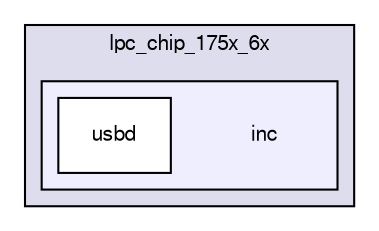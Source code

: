 digraph "inc" {
  compound=true
  node [ fontsize="10", fontname="FreeSans"];
  edge [ labelfontsize="10", labelfontname="FreeSans"];
  subgraph clusterdir_8087890dbc618c524e550df49f6346f0 {
    graph [ bgcolor="#ddddee", pencolor="black", label="lpc_chip_175x_6x" fontname="FreeSans", fontsize="10", URL="dir_8087890dbc618c524e550df49f6346f0.html"]
  subgraph clusterdir_bb7bb41be3e87389b858ebf2fa4cac24 {
    graph [ bgcolor="#eeeeff", pencolor="black", label="" URL="dir_bb7bb41be3e87389b858ebf2fa4cac24.html"];
    dir_bb7bb41be3e87389b858ebf2fa4cac24 [shape=plaintext label="inc"];
    dir_257e153f65cee9fe77bdfc6899eacf58 [shape=box label="usbd" color="black" fillcolor="white" style="filled" URL="dir_257e153f65cee9fe77bdfc6899eacf58.html"];
  }
  }
}
